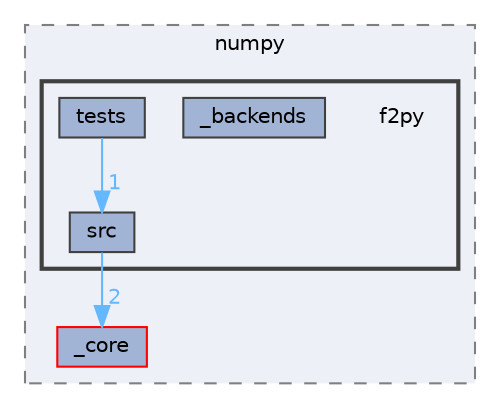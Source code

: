 digraph "env/lib/python3.12/site-packages/numpy/f2py"
{
 // LATEX_PDF_SIZE
  bgcolor="transparent";
  edge [fontname=Helvetica,fontsize=10,labelfontname=Helvetica,labelfontsize=10];
  node [fontname=Helvetica,fontsize=10,shape=box,height=0.2,width=0.4];
  compound=true
  subgraph clusterdir_40b7ca29aedb8db0847603dbe37f62d1 {
    graph [ bgcolor="#edf0f7", pencolor="grey50", label="numpy", fontname=Helvetica,fontsize=10 style="filled,dashed", URL="dir_40b7ca29aedb8db0847603dbe37f62d1.html",tooltip=""]
  dir_b22f85b950d8f6200a0f02c335cae479 [label="_core", fillcolor="#a2b4d6", color="red", style="filled", URL="dir_b22f85b950d8f6200a0f02c335cae479.html",tooltip=""];
  subgraph clusterdir_f7a7ba746510cd8a929fc9fa29f16ade {
    graph [ bgcolor="#edf0f7", pencolor="grey25", label="", fontname=Helvetica,fontsize=10 style="filled,bold", URL="dir_f7a7ba746510cd8a929fc9fa29f16ade.html",tooltip=""]
    dir_f7a7ba746510cd8a929fc9fa29f16ade [shape=plaintext, label="f2py"];
  dir_2e95a2d3862b9c57aedd7887258402bf [label="_backends", fillcolor="#a2b4d6", color="grey25", style="filled", URL="dir_2e95a2d3862b9c57aedd7887258402bf.html",tooltip=""];
  dir_b915de1e4e5d553be55cd591528e6b8f [label="src", fillcolor="#a2b4d6", color="grey25", style="filled", URL="dir_b915de1e4e5d553be55cd591528e6b8f.html",tooltip=""];
  dir_ceabab8099da7e992a7071e046505c96 [label="tests", fillcolor="#a2b4d6", color="grey25", style="filled", URL="dir_ceabab8099da7e992a7071e046505c96.html",tooltip=""];
  }
  }
  dir_b915de1e4e5d553be55cd591528e6b8f->dir_b22f85b950d8f6200a0f02c335cae479 [headlabel="2", labeldistance=1.5 headhref="dir_000448_000002.html" href="dir_000448_000002.html" color="steelblue1" fontcolor="steelblue1"];
  dir_ceabab8099da7e992a7071e046505c96->dir_b915de1e4e5d553be55cd591528e6b8f [headlabel="1", labeldistance=1.5 headhref="dir_000479_000448.html" href="dir_000479_000448.html" color="steelblue1" fontcolor="steelblue1"];
}
